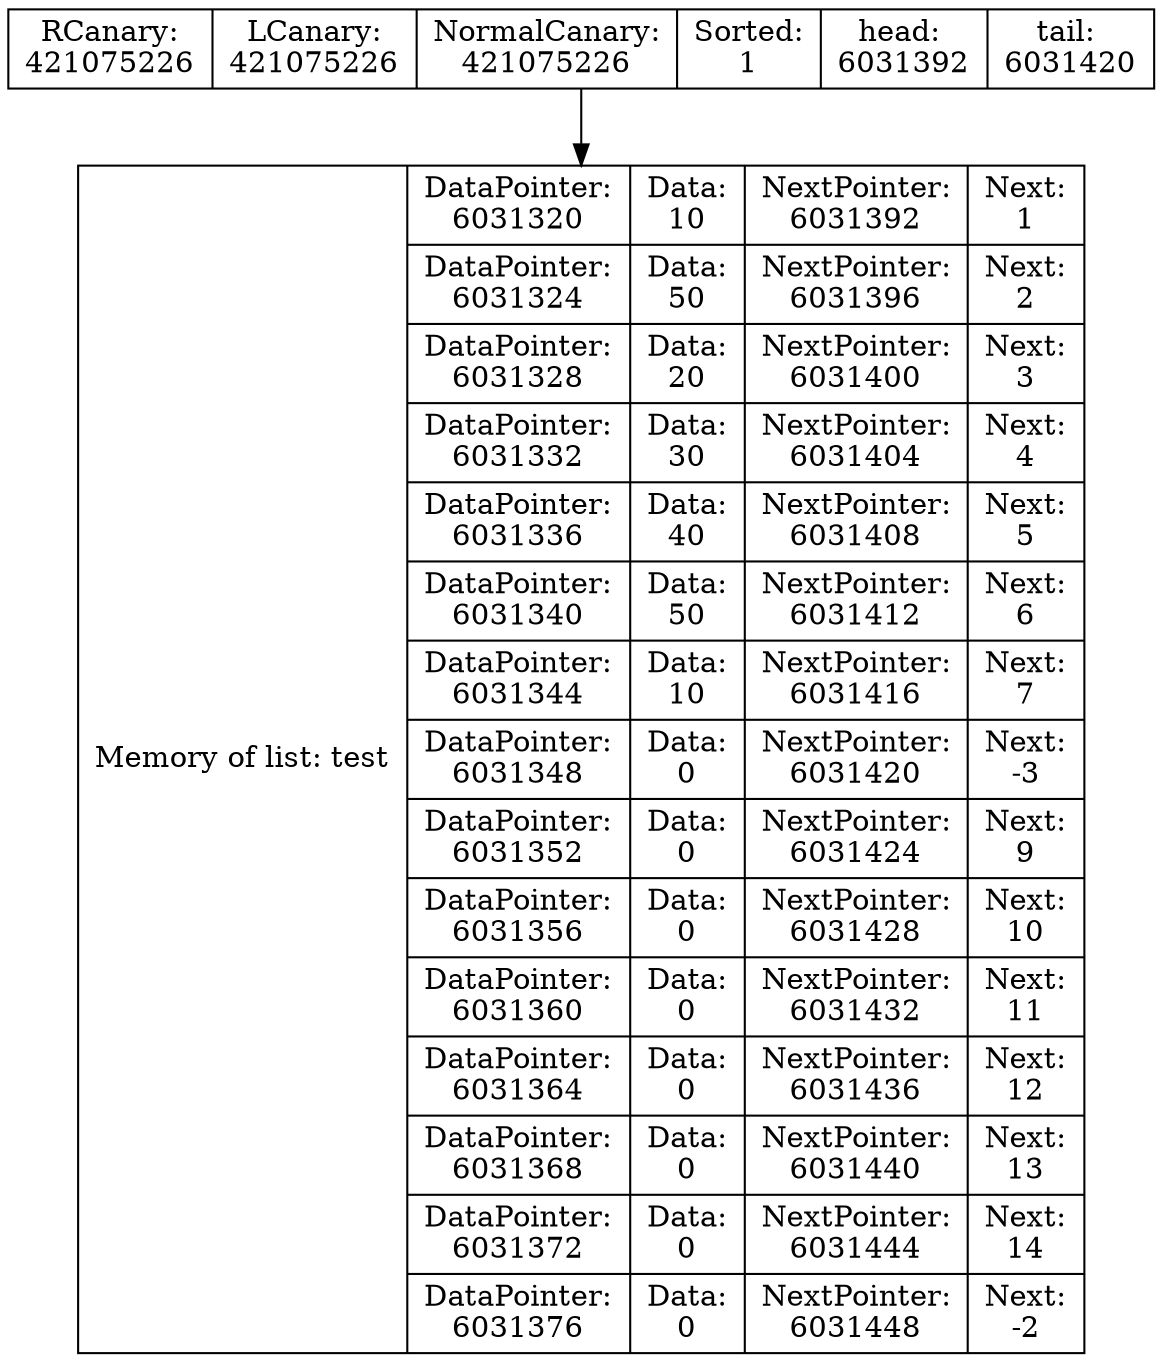 digraph G{
data [shape=record,label="{Memory of list: test} | {{DataPointer:\n6031320 | Data:\n10 | NextPointer:\n6031392 | Next:\n1}
| {DataPointer:\n6031324 | Data:\n50 | NextPointer:\n6031396 | Next:\n2}
| {DataPointer:\n6031328 | Data:\n20 | NextPointer:\n6031400 | Next:\n3}
| {DataPointer:\n6031332 | Data:\n30 | NextPointer:\n6031404 | Next:\n4}
| {DataPointer:\n6031336 | Data:\n40 | NextPointer:\n6031408 | Next:\n5}
| {DataPointer:\n6031340 | Data:\n50 | NextPointer:\n6031412 | Next:\n6}
| {DataPointer:\n6031344 | Data:\n10 | NextPointer:\n6031416 | Next:\n7}
| {DataPointer:\n6031348 | Data:\n0 | NextPointer:\n6031420 | Next:\n-3}
| {DataPointer:\n6031352 | Data:\n0 | NextPointer:\n6031424 | Next:\n9}
| {DataPointer:\n6031356 | Data:\n0 | NextPointer:\n6031428 | Next:\n10}
| {DataPointer:\n6031360 | Data:\n0 | NextPointer:\n6031432 | Next:\n11}
| {DataPointer:\n6031364 | Data:\n0 | NextPointer:\n6031436 | Next:\n12}
| {DataPointer:\n6031368 | Data:\n0 | NextPointer:\n6031440 | Next:\n13}
| {DataPointer:\n6031372 | Data:\n0 | NextPointer:\n6031444 | Next:\n14}
| {DataPointer:\n6031376 | Data:\n0 | NextPointer:\n6031448 | Next:\n-2}
}"];
Shild [shape=record,label=" RCanary:\n421075226 | LCanary:\n421075226  | NormalCanary:\n421075226 | Sorted:\n1 | head: \n6031392 | tail: \n6031420 "];
Shild->data
}
